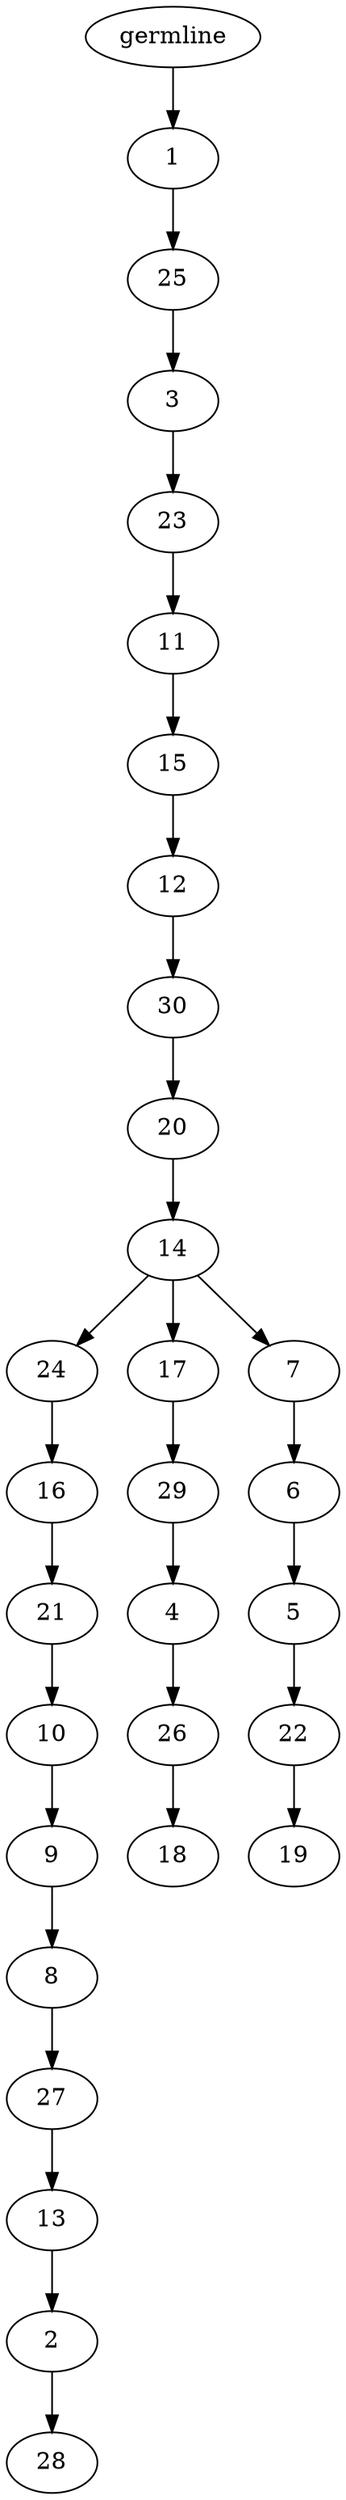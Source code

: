 digraph phylogeny {
	"30" [label="germline"];
	"30" -> "29";
	"29" [label="1"];
	"29" -> "28";
	"28" [label="25"];
	"28" -> "27";
	"27" [label="3"];
	"27" -> "26";
	"26" [label="23"];
	"26" -> "25";
	"25" [label="11"];
	"25" -> "24";
	"24" [label="15"];
	"24" -> "23";
	"23" [label="12"];
	"23" -> "22";
	"22" [label="30"];
	"22" -> "21";
	"21" [label="20"];
	"21" -> "20";
	"20" [label="14"];
	"20" -> "9";
	"9" [label="24"];
	"9" -> "8";
	"8" [label="16"];
	"8" -> "7";
	"7" [label="21"];
	"7" -> "6";
	"6" [label="10"];
	"6" -> "5";
	"5" [label="9"];
	"5" -> "4";
	"4" [label="8"];
	"4" -> "3";
	"3" [label="27"];
	"3" -> "2";
	"2" [label="13"];
	"2" -> "1";
	"1" [label="2"];
	"1" -> "0";
	"0" [label="28"];
	"20" -> "14";
	"14" [label="17"];
	"14" -> "13";
	"13" [label="29"];
	"13" -> "12";
	"12" [label="4"];
	"12" -> "11";
	"11" [label="26"];
	"11" -> "10";
	"10" [label="18"];
	"20" -> "19";
	"19" [label="7"];
	"19" -> "18";
	"18" [label="6"];
	"18" -> "17";
	"17" [label="5"];
	"17" -> "16";
	"16" [label="22"];
	"16" -> "15";
	"15" [label="19"];
}
